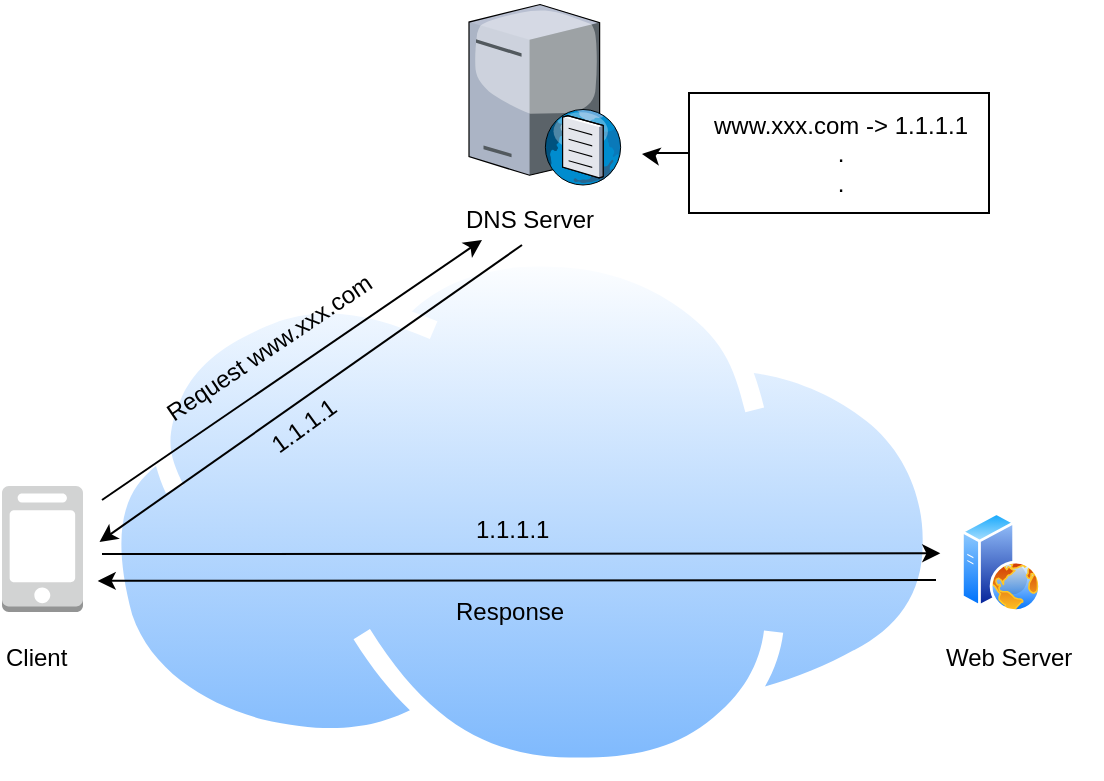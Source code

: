 <mxfile version="12.1.0" type="device" pages="1"><diagram id="J_rwo8XQD6vdNqfG1lfh" name="Page-1"><mxGraphModel dx="768" dy="482" grid="1" gridSize="10" guides="1" tooltips="1" connect="1" arrows="1" fold="1" page="1" pageScale="1" pageWidth="827" pageHeight="1169" math="0" shadow="0"><root><mxCell id="0"/><mxCell id="1" parent="0"/><mxCell id="Rj7p4aXgDsAnejd7-g_4-1" value="" style="verticalLabelPosition=bottom;aspect=fixed;html=1;verticalAlign=top;strokeColor=none;align=center;outlineConnect=0;shape=mxgraph.citrix.dns_server;" vertex="1" parent="1"><mxGeometry x="313.5" y="70" width="76.5" height="92.5" as="geometry"/></mxCell><mxCell id="Rj7p4aXgDsAnejd7-g_4-2" value="" style="aspect=fixed;perimeter=ellipsePerimeter;html=1;align=center;shadow=0;dashed=0;spacingTop=3;image;image=img/lib/active_directory/web_server.svg;" vertex="1" parent="1"><mxGeometry x="559.5" y="326" width="40" height="50" as="geometry"/></mxCell><mxCell id="Rj7p4aXgDsAnejd7-g_4-3" value="" style="outlineConnect=0;dashed=0;verticalLabelPosition=bottom;verticalAlign=top;align=center;html=1;shape=mxgraph.aws3.mobile_client;fillColor=#D2D3D3;gradientColor=none;" vertex="1" parent="1"><mxGeometry x="80" y="313" width="40.5" height="63" as="geometry"/></mxCell><mxCell id="Rj7p4aXgDsAnejd7-g_4-4" value="" style="aspect=fixed;perimeter=ellipsePerimeter;html=1;align=center;shadow=0;dashed=0;spacingTop=3;image;image=img/lib/active_directory/internet_cloud.svg;" vertex="1" parent="1"><mxGeometry x="130" y="192.5" width="420" height="267" as="geometry"/></mxCell><mxCell id="Rj7p4aXgDsAnejd7-g_4-5" value="DNS Server" style="text;html=1;resizable=0;points=[];autosize=1;align=left;verticalAlign=top;spacingTop=-4;" vertex="1" parent="1"><mxGeometry x="310" y="170" width="80" height="20" as="geometry"/></mxCell><mxCell id="Rj7p4aXgDsAnejd7-g_4-6" value="Client" style="text;html=1;resizable=0;points=[];autosize=1;align=left;verticalAlign=top;spacingTop=-4;" vertex="1" parent="1"><mxGeometry x="80" y="389" width="50" height="20" as="geometry"/></mxCell><mxCell id="Rj7p4aXgDsAnejd7-g_4-7" value="Web Server" style="text;html=1;resizable=0;points=[];autosize=1;align=left;verticalAlign=top;spacingTop=-4;" vertex="1" parent="1"><mxGeometry x="550" y="389" width="80" height="20" as="geometry"/></mxCell><mxCell id="Rj7p4aXgDsAnejd7-g_4-25" value="" style="edgeStyle=orthogonalEdgeStyle;rounded=0;orthogonalLoop=1;jettySize=auto;html=1;" edge="1" parent="1" source="Rj7p4aXgDsAnejd7-g_4-8"><mxGeometry relative="1" as="geometry"><mxPoint x="400" y="147" as="targetPoint"/></mxGeometry></mxCell><mxCell id="Rj7p4aXgDsAnejd7-g_4-8" value="" style="rounded=0;whiteSpace=wrap;html=1;" vertex="1" parent="1"><mxGeometry x="423.5" y="116.5" width="150" height="60" as="geometry"/></mxCell><mxCell id="Rj7p4aXgDsAnejd7-g_4-9" value="www.xxx.com -&amp;gt; 1.1.1.1&lt;br&gt;.&lt;br&gt;." style="text;html=1;resizable=0;points=[];autosize=1;align=center;verticalAlign=top;spacingTop=-4;" vertex="1" parent="1"><mxGeometry x="428.5" y="123" width="140" height="40" as="geometry"/></mxCell><mxCell id="Rj7p4aXgDsAnejd7-g_4-16" value="" style="endArrow=classic;html=1;entryX=0.125;entryY=1;entryDx=0;entryDy=0;entryPerimeter=0;" edge="1" parent="1" target="Rj7p4aXgDsAnejd7-g_4-5"><mxGeometry width="50" height="50" relative="1" as="geometry"><mxPoint x="130" y="320" as="sourcePoint"/><mxPoint x="180" y="270" as="targetPoint"/></mxGeometry></mxCell><mxCell id="Rj7p4aXgDsAnejd7-g_4-17" value="" style="endArrow=classic;html=1;entryX=0.998;entryY=0.686;entryDx=0;entryDy=0;entryPerimeter=0;" edge="1" parent="1"><mxGeometry width="50" height="50" relative="1" as="geometry"><mxPoint x="130" y="347" as="sourcePoint"/><mxPoint x="549.16" y="346.662" as="targetPoint"/></mxGeometry></mxCell><mxCell id="Rj7p4aXgDsAnejd7-g_4-18" value="" style="endArrow=classic;html=1;exitX=0.5;exitY=0;exitDx=0;exitDy=0;entryX=-0.003;entryY=0.556;entryDx=0;entryDy=0;entryPerimeter=0;" edge="1" parent="1" source="Rj7p4aXgDsAnejd7-g_4-4" target="Rj7p4aXgDsAnejd7-g_4-4"><mxGeometry width="50" height="50" relative="1" as="geometry"><mxPoint x="140" y="330" as="sourcePoint"/><mxPoint x="270" y="500" as="targetPoint"/></mxGeometry></mxCell><mxCell id="Rj7p4aXgDsAnejd7-g_4-19" value="" style="endArrow=classic;html=1;entryX=0.002;entryY=0.629;entryDx=0;entryDy=0;entryPerimeter=0;" edge="1" parent="1"><mxGeometry width="50" height="50" relative="1" as="geometry"><mxPoint x="547" y="360" as="sourcePoint"/><mxPoint x="127.84" y="360.443" as="targetPoint"/></mxGeometry></mxCell><mxCell id="Rj7p4aXgDsAnejd7-g_4-20" value="Request www.xxx.com" style="text;html=1;resizable=0;points=[];autosize=1;align=left;verticalAlign=top;spacingTop=-4;rotation=326;" vertex="1" parent="1"><mxGeometry x="150" y="230" width="140" height="20" as="geometry"/></mxCell><mxCell id="Rj7p4aXgDsAnejd7-g_4-22" value="1.1.1.1" style="text;html=1;resizable=0;points=[];autosize=1;align=left;verticalAlign=top;spacingTop=-4;rotation=324;" vertex="1" parent="1"><mxGeometry x="210" y="270" width="50" height="20" as="geometry"/></mxCell><mxCell id="Rj7p4aXgDsAnejd7-g_4-23" value="1.1.1.1" style="text;html=1;resizable=0;points=[];autosize=1;align=left;verticalAlign=top;spacingTop=-4;" vertex="1" parent="1"><mxGeometry x="315" y="324.5" width="50" height="20" as="geometry"/></mxCell><mxCell id="Rj7p4aXgDsAnejd7-g_4-24" value="Response" style="text;html=1;resizable=0;points=[];autosize=1;align=left;verticalAlign=top;spacingTop=-4;" vertex="1" parent="1"><mxGeometry x="305" y="366" width="70" height="20" as="geometry"/></mxCell></root></mxGraphModel></diagram></mxfile>